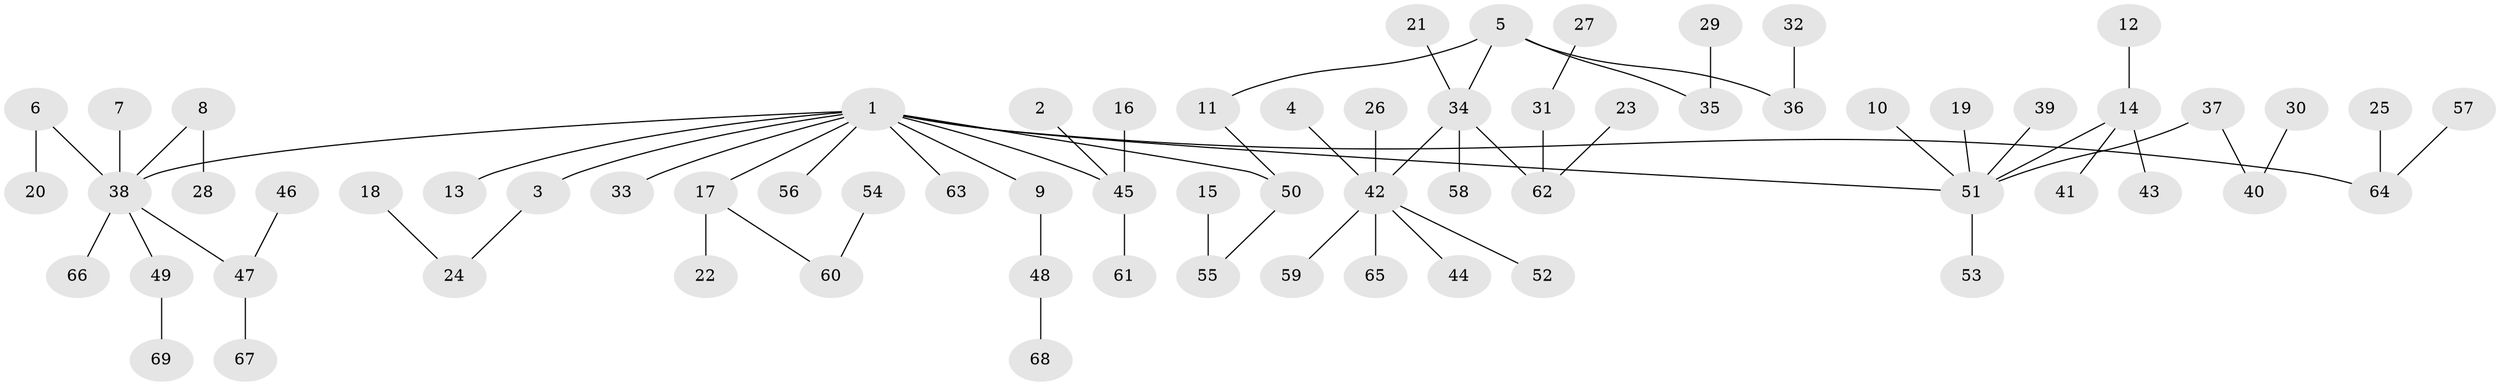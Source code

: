 // original degree distribution, {6: 0.036231884057971016, 7: 0.007246376811594203, 3: 0.10144927536231885, 5: 0.043478260869565216, 2: 0.2318840579710145, 4: 0.050724637681159424, 1: 0.5289855072463768}
// Generated by graph-tools (version 1.1) at 2025/26/03/09/25 03:26:29]
// undirected, 69 vertices, 68 edges
graph export_dot {
graph [start="1"]
  node [color=gray90,style=filled];
  1;
  2;
  3;
  4;
  5;
  6;
  7;
  8;
  9;
  10;
  11;
  12;
  13;
  14;
  15;
  16;
  17;
  18;
  19;
  20;
  21;
  22;
  23;
  24;
  25;
  26;
  27;
  28;
  29;
  30;
  31;
  32;
  33;
  34;
  35;
  36;
  37;
  38;
  39;
  40;
  41;
  42;
  43;
  44;
  45;
  46;
  47;
  48;
  49;
  50;
  51;
  52;
  53;
  54;
  55;
  56;
  57;
  58;
  59;
  60;
  61;
  62;
  63;
  64;
  65;
  66;
  67;
  68;
  69;
  1 -- 3 [weight=1.0];
  1 -- 9 [weight=1.0];
  1 -- 13 [weight=1.0];
  1 -- 17 [weight=1.0];
  1 -- 33 [weight=1.0];
  1 -- 38 [weight=1.0];
  1 -- 45 [weight=1.0];
  1 -- 50 [weight=1.0];
  1 -- 51 [weight=1.0];
  1 -- 56 [weight=1.0];
  1 -- 63 [weight=1.0];
  1 -- 64 [weight=1.0];
  2 -- 45 [weight=1.0];
  3 -- 24 [weight=1.0];
  4 -- 42 [weight=1.0];
  5 -- 11 [weight=1.0];
  5 -- 34 [weight=1.0];
  5 -- 35 [weight=1.0];
  5 -- 36 [weight=1.0];
  6 -- 20 [weight=1.0];
  6 -- 38 [weight=1.0];
  7 -- 38 [weight=1.0];
  8 -- 28 [weight=1.0];
  8 -- 38 [weight=1.0];
  9 -- 48 [weight=1.0];
  10 -- 51 [weight=1.0];
  11 -- 50 [weight=1.0];
  12 -- 14 [weight=1.0];
  14 -- 41 [weight=1.0];
  14 -- 43 [weight=1.0];
  14 -- 51 [weight=1.0];
  15 -- 55 [weight=1.0];
  16 -- 45 [weight=1.0];
  17 -- 22 [weight=1.0];
  17 -- 60 [weight=1.0];
  18 -- 24 [weight=1.0];
  19 -- 51 [weight=1.0];
  21 -- 34 [weight=1.0];
  23 -- 62 [weight=1.0];
  25 -- 64 [weight=1.0];
  26 -- 42 [weight=1.0];
  27 -- 31 [weight=1.0];
  29 -- 35 [weight=1.0];
  30 -- 40 [weight=1.0];
  31 -- 62 [weight=1.0];
  32 -- 36 [weight=1.0];
  34 -- 42 [weight=1.0];
  34 -- 58 [weight=1.0];
  34 -- 62 [weight=1.0];
  37 -- 40 [weight=1.0];
  37 -- 51 [weight=1.0];
  38 -- 47 [weight=1.0];
  38 -- 49 [weight=1.0];
  38 -- 66 [weight=1.0];
  39 -- 51 [weight=1.0];
  42 -- 44 [weight=1.0];
  42 -- 52 [weight=1.0];
  42 -- 59 [weight=1.0];
  42 -- 65 [weight=1.0];
  45 -- 61 [weight=1.0];
  46 -- 47 [weight=1.0];
  47 -- 67 [weight=1.0];
  48 -- 68 [weight=1.0];
  49 -- 69 [weight=1.0];
  50 -- 55 [weight=1.0];
  51 -- 53 [weight=1.0];
  54 -- 60 [weight=1.0];
  57 -- 64 [weight=1.0];
}
